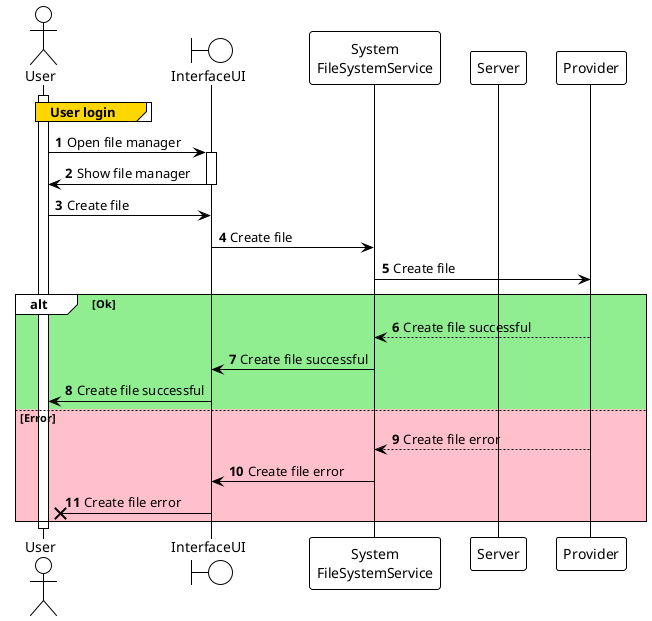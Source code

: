 @startuml
'https://plantuml.com/sequence-diagram
!theme plain

autonumber

actor User
boundary InterfaceUI
participant "System\nFileSystemService" as system
participant Server
participant "Provider" as Firebase

activate User
group#Gold User login

end

User -> InterfaceUI: Open file manager
activate InterfaceUI
User <- InterfaceUI: Show file manager
deactivate InterfaceUI

User -> InterfaceUI: Create file
InterfaceUI -> system: Create file
system -> Firebase: Create file

alt #LightGreen Ok
  system <-- Firebase: Create file successful
  InterfaceUI <- system: Create file successful
  User <- InterfaceUI: Create file successful
else #Pink Error
  system <-- Firebase: Create file error
  InterfaceUI <- system: Create file error
  User x<- InterfaceUI: Create file error
end

deactivate User

@enduml
